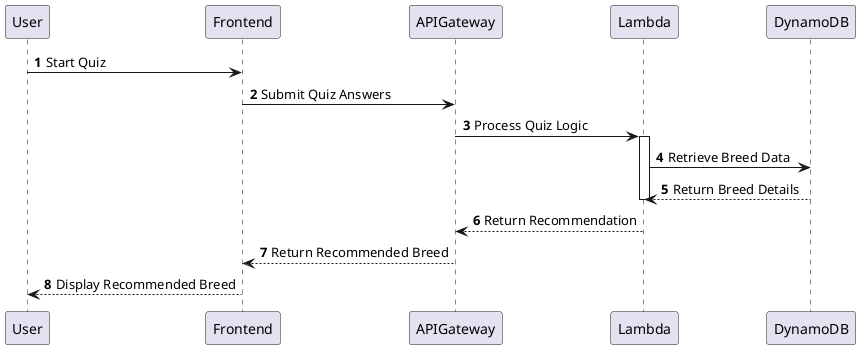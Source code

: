 @startuml
'autonumber is on to automatically number interactions
autonumber

User -> Frontend: Start Quiz
Frontend -> APIGateway: Submit Quiz Answers
APIGateway -> Lambda: Process Quiz Logic
activate Lambda
Lambda -> DynamoDB: Retrieve Breed Data
DynamoDB --> Lambda: Return Breed Details
deactivate Lambda
Lambda --> APIGateway: Return Recommendation
APIGateway --> Frontend: Return Recommended Breed
Frontend --> User: Display Recommended Breed

@enduml
